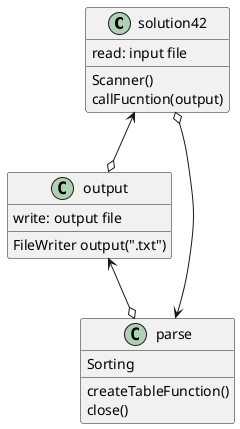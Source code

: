 @startuml
'https://plantuml.com/sequence-diagram

class solution42 {
    read: input file

    Scanner()
    callFucntion(output)

}
class output {
    write: output file

    FileWriter output(".txt")

}
class parse {
    Sorting

    createTableFunction()
    close()
}

output <--o parse
solution42 <--o output
solution42 o--> parse
@enduml